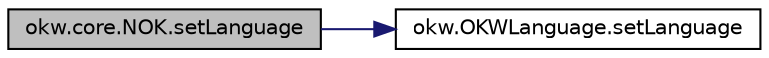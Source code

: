 digraph "okw.core.NOK.setLanguage"
{
 // INTERACTIVE_SVG=YES
 // LATEX_PDF_SIZE
  edge [fontname="Helvetica",fontsize="10",labelfontname="Helvetica",labelfontsize="10"];
  node [fontname="Helvetica",fontsize="10",shape=record];
  rankdir="LR";
  Node1 [label="okw.core.NOK.setLanguage",height=0.2,width=0.4,color="black", fillcolor="grey75", style="filled", fontcolor="black",tooltip=" "];
  Node1 -> Node2 [color="midnightblue",fontsize="10",style="solid",fontname="Helvetica"];
  Node2 [label="okw.OKWLanguage.setLanguage",height=0.2,width=0.4,color="black", fillcolor="white", style="filled",URL="$classokw_1_1_o_k_w_language.html#aa8b063236cb149ca03696df56b256dfc",tooltip="Wählt die sprache von OKW, default Sprache ist \"en\"."];
}
